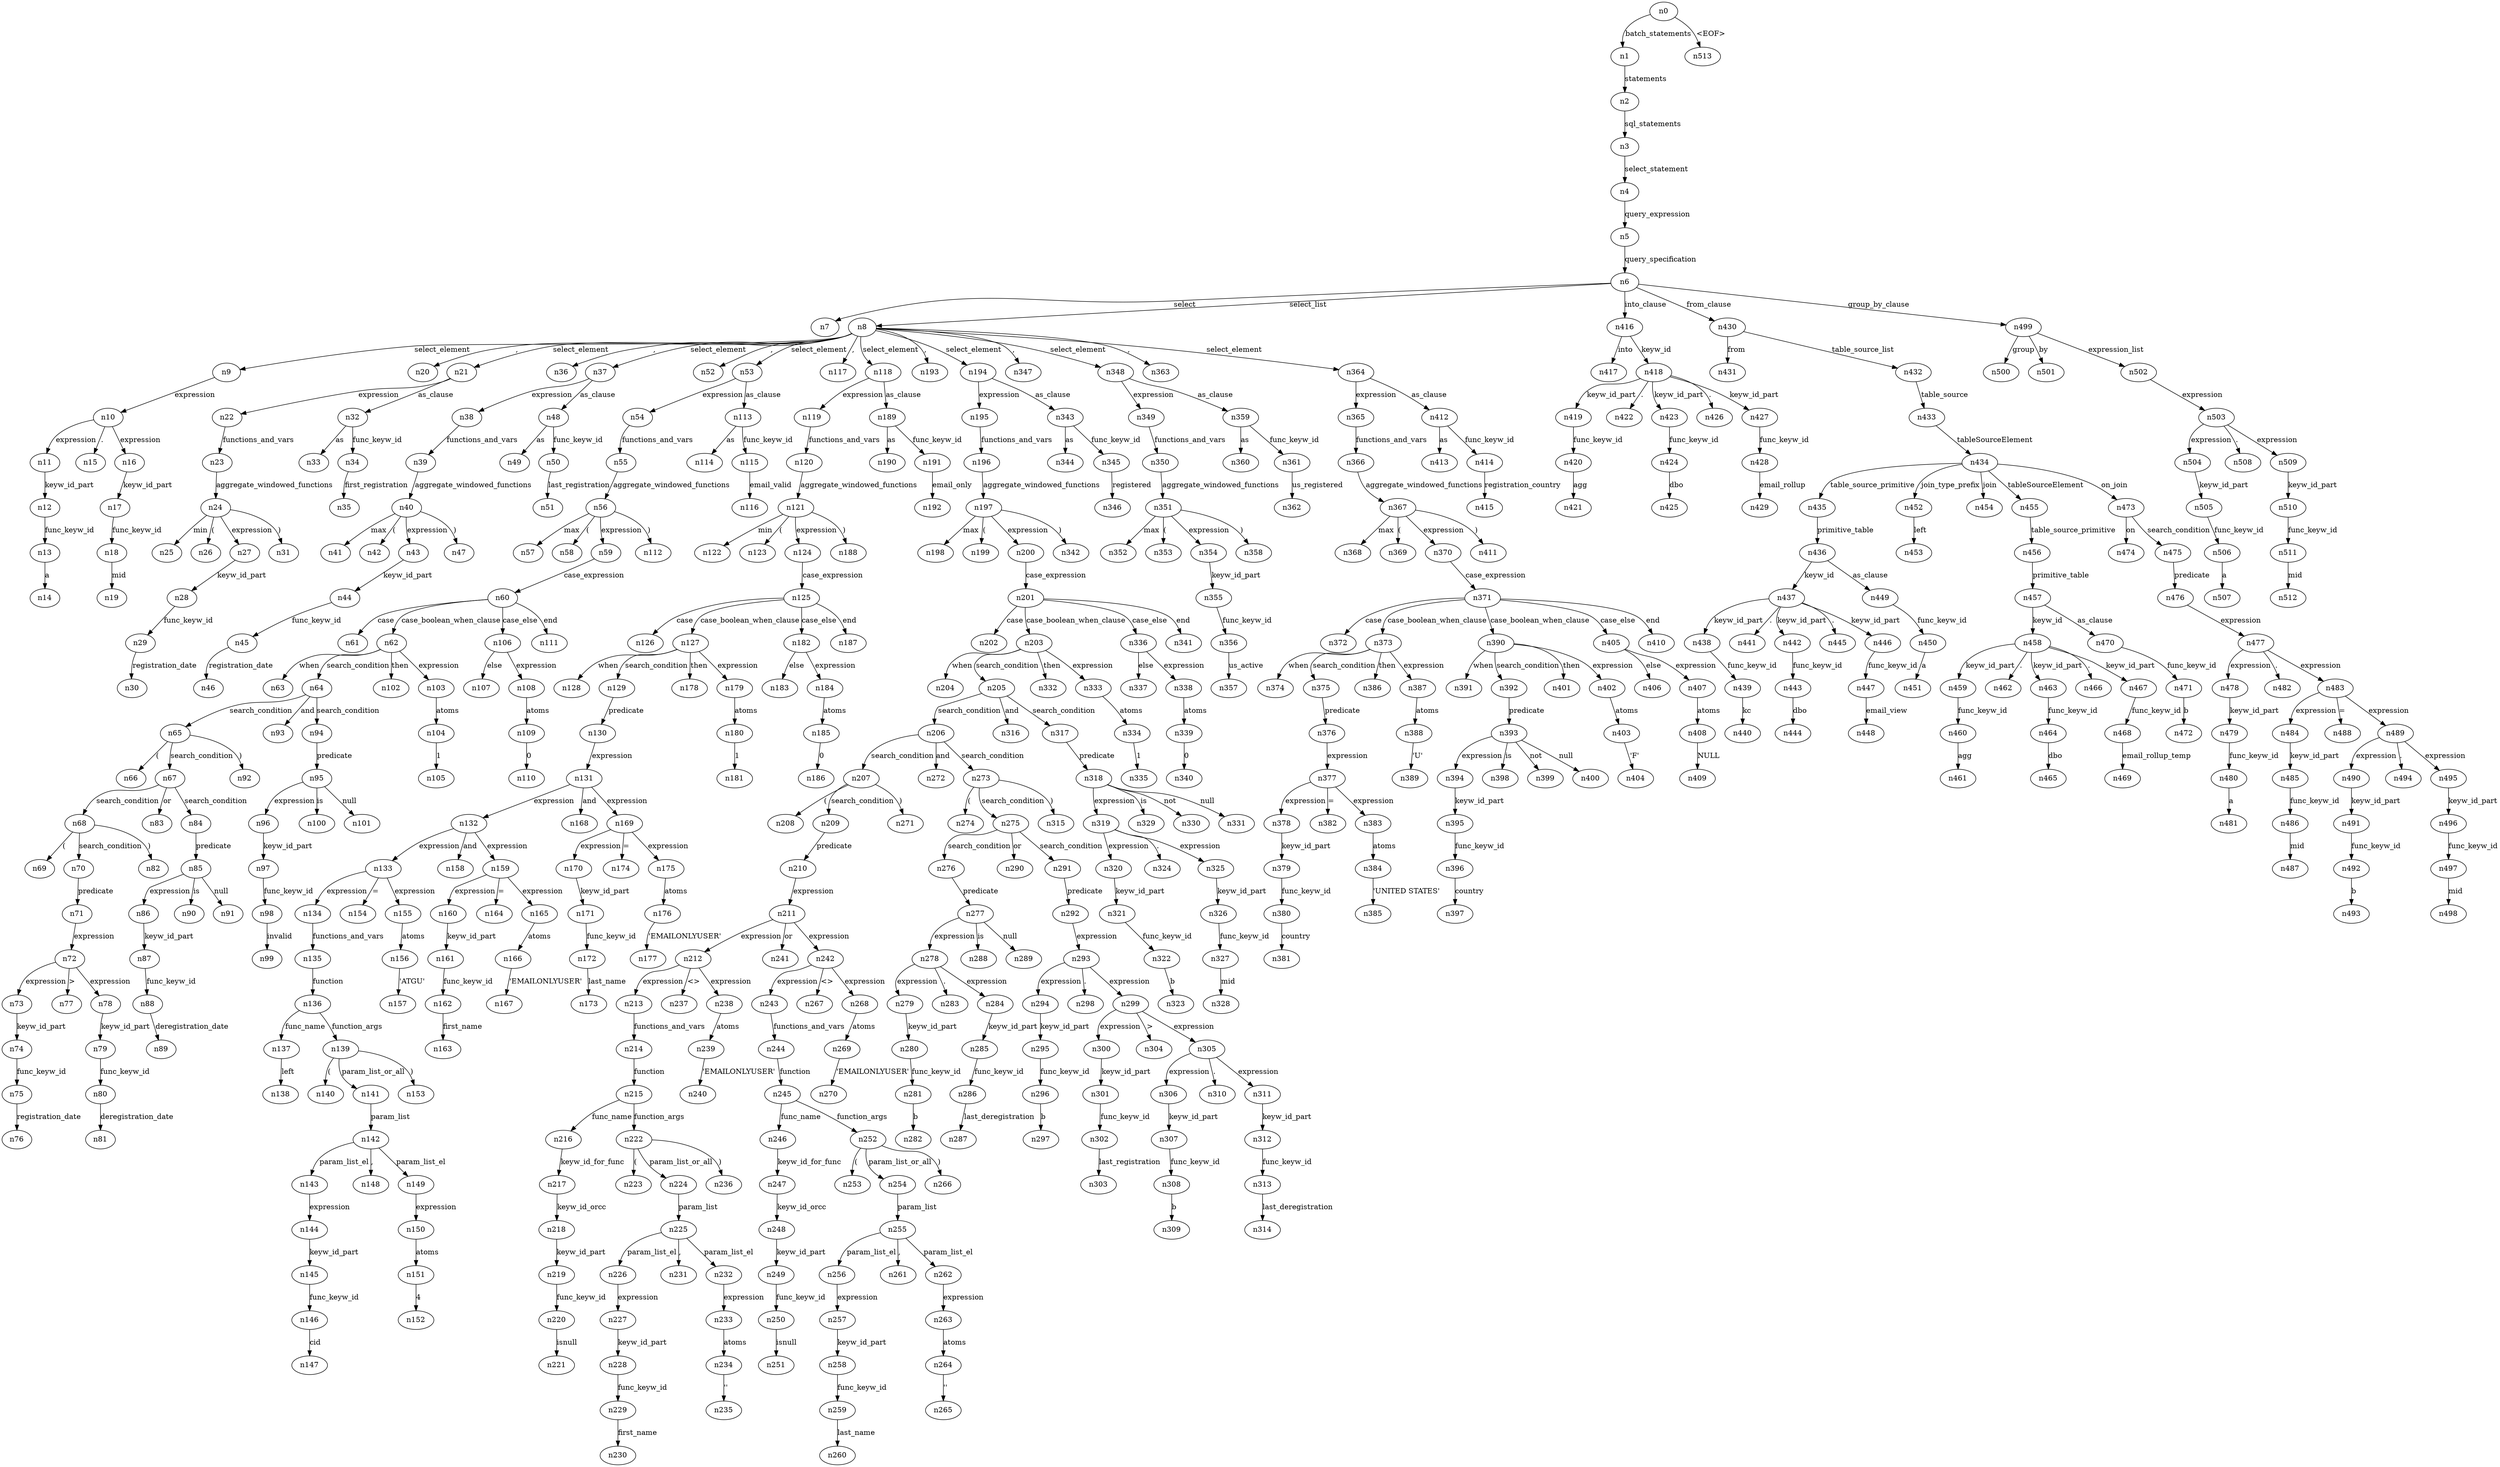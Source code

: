 digraph ParseTree {
  n0 -> n1 [label="batch_statements"];
  n1 -> n2 [label="statements"];
  n2 -> n3 [label="sql_statements"];
  n3 -> n4 [label="select_statement"];
  n4 -> n5 [label="query_expression"];
  n5 -> n6 [label="query_specification"];
  n6 -> n7 [label="select"];
  n6 -> n8 [label="select_list"];
  n8 -> n9 [label="select_element"];
  n9 -> n10 [label="expression"];
  n10 -> n11 [label="expression"];
  n11 -> n12 [label="keyw_id_part"];
  n12 -> n13 [label="func_keyw_id"];
  n13 -> n14 [label="a"];
  n10 -> n15 [label="."];
  n10 -> n16 [label="expression"];
  n16 -> n17 [label="keyw_id_part"];
  n17 -> n18 [label="func_keyw_id"];
  n18 -> n19 [label="mid"];
  n8 -> n20 [label=","];
  n8 -> n21 [label="select_element"];
  n21 -> n22 [label="expression"];
  n22 -> n23 [label="functions_and_vars"];
  n23 -> n24 [label="aggregate_windowed_functions"];
  n24 -> n25 [label="min"];
  n24 -> n26 [label="("];
  n24 -> n27 [label="expression"];
  n27 -> n28 [label="keyw_id_part"];
  n28 -> n29 [label="func_keyw_id"];
  n29 -> n30 [label="registration_date"];
  n24 -> n31 [label=")"];
  n21 -> n32 [label="as_clause"];
  n32 -> n33 [label="as"];
  n32 -> n34 [label="func_keyw_id"];
  n34 -> n35 [label="first_registration"];
  n8 -> n36 [label=","];
  n8 -> n37 [label="select_element"];
  n37 -> n38 [label="expression"];
  n38 -> n39 [label="functions_and_vars"];
  n39 -> n40 [label="aggregate_windowed_functions"];
  n40 -> n41 [label="max"];
  n40 -> n42 [label="("];
  n40 -> n43 [label="expression"];
  n43 -> n44 [label="keyw_id_part"];
  n44 -> n45 [label="func_keyw_id"];
  n45 -> n46 [label="registration_date"];
  n40 -> n47 [label=")"];
  n37 -> n48 [label="as_clause"];
  n48 -> n49 [label="as"];
  n48 -> n50 [label="func_keyw_id"];
  n50 -> n51 [label="last_registration"];
  n8 -> n52 [label=","];
  n8 -> n53 [label="select_element"];
  n53 -> n54 [label="expression"];
  n54 -> n55 [label="functions_and_vars"];
  n55 -> n56 [label="aggregate_windowed_functions"];
  n56 -> n57 [label="max"];
  n56 -> n58 [label="("];
  n56 -> n59 [label="expression"];
  n59 -> n60 [label="case_expression"];
  n60 -> n61 [label="case"];
  n60 -> n62 [label="case_boolean_when_clause"];
  n62 -> n63 [label="when"];
  n62 -> n64 [label="search_condition"];
  n64 -> n65 [label="search_condition"];
  n65 -> n66 [label="("];
  n65 -> n67 [label="search_condition"];
  n67 -> n68 [label="search_condition"];
  n68 -> n69 [label="("];
  n68 -> n70 [label="search_condition"];
  n70 -> n71 [label="predicate"];
  n71 -> n72 [label="expression"];
  n72 -> n73 [label="expression"];
  n73 -> n74 [label="keyw_id_part"];
  n74 -> n75 [label="func_keyw_id"];
  n75 -> n76 [label="registration_date"];
  n72 -> n77 [label=">"];
  n72 -> n78 [label="expression"];
  n78 -> n79 [label="keyw_id_part"];
  n79 -> n80 [label="func_keyw_id"];
  n80 -> n81 [label="deregistration_date"];
  n68 -> n82 [label=")"];
  n67 -> n83 [label="or"];
  n67 -> n84 [label="search_condition"];
  n84 -> n85 [label="predicate"];
  n85 -> n86 [label="expression"];
  n86 -> n87 [label="keyw_id_part"];
  n87 -> n88 [label="func_keyw_id"];
  n88 -> n89 [label="deregistration_date"];
  n85 -> n90 [label="is"];
  n85 -> n91 [label="null"];
  n65 -> n92 [label=")"];
  n64 -> n93 [label="and"];
  n64 -> n94 [label="search_condition"];
  n94 -> n95 [label="predicate"];
  n95 -> n96 [label="expression"];
  n96 -> n97 [label="keyw_id_part"];
  n97 -> n98 [label="func_keyw_id"];
  n98 -> n99 [label="invalid"];
  n95 -> n100 [label="is"];
  n95 -> n101 [label="null"];
  n62 -> n102 [label="then"];
  n62 -> n103 [label="expression"];
  n103 -> n104 [label="atoms"];
  n104 -> n105 [label="1"];
  n60 -> n106 [label="case_else"];
  n106 -> n107 [label="else"];
  n106 -> n108 [label="expression"];
  n108 -> n109 [label="atoms"];
  n109 -> n110 [label="0"];
  n60 -> n111 [label="end"];
  n56 -> n112 [label=")"];
  n53 -> n113 [label="as_clause"];
  n113 -> n114 [label="as"];
  n113 -> n115 [label="func_keyw_id"];
  n115 -> n116 [label="email_valid"];
  n8 -> n117 [label=","];
  n8 -> n118 [label="select_element"];
  n118 -> n119 [label="expression"];
  n119 -> n120 [label="functions_and_vars"];
  n120 -> n121 [label="aggregate_windowed_functions"];
  n121 -> n122 [label="min"];
  n121 -> n123 [label="("];
  n121 -> n124 [label="expression"];
  n124 -> n125 [label="case_expression"];
  n125 -> n126 [label="case"];
  n125 -> n127 [label="case_boolean_when_clause"];
  n127 -> n128 [label="when"];
  n127 -> n129 [label="search_condition"];
  n129 -> n130 [label="predicate"];
  n130 -> n131 [label="expression"];
  n131 -> n132 [label="expression"];
  n132 -> n133 [label="expression"];
  n133 -> n134 [label="expression"];
  n134 -> n135 [label="functions_and_vars"];
  n135 -> n136 [label="function"];
  n136 -> n137 [label="func_name"];
  n137 -> n138 [label="left"];
  n136 -> n139 [label="function_args"];
  n139 -> n140 [label="("];
  n139 -> n141 [label="param_list_or_all"];
  n141 -> n142 [label="param_list"];
  n142 -> n143 [label="param_list_el"];
  n143 -> n144 [label="expression"];
  n144 -> n145 [label="keyw_id_part"];
  n145 -> n146 [label="func_keyw_id"];
  n146 -> n147 [label="cid"];
  n142 -> n148 [label=","];
  n142 -> n149 [label="param_list_el"];
  n149 -> n150 [label="expression"];
  n150 -> n151 [label="atoms"];
  n151 -> n152 [label="4"];
  n139 -> n153 [label=")"];
  n133 -> n154 [label="="];
  n133 -> n155 [label="expression"];
  n155 -> n156 [label="atoms"];
  n156 -> n157 [label="'ATGU'"];
  n132 -> n158 [label="and"];
  n132 -> n159 [label="expression"];
  n159 -> n160 [label="expression"];
  n160 -> n161 [label="keyw_id_part"];
  n161 -> n162 [label="func_keyw_id"];
  n162 -> n163 [label="first_name"];
  n159 -> n164 [label="="];
  n159 -> n165 [label="expression"];
  n165 -> n166 [label="atoms"];
  n166 -> n167 [label="'EMAILONLYUSER'"];
  n131 -> n168 [label="and"];
  n131 -> n169 [label="expression"];
  n169 -> n170 [label="expression"];
  n170 -> n171 [label="keyw_id_part"];
  n171 -> n172 [label="func_keyw_id"];
  n172 -> n173 [label="last_name"];
  n169 -> n174 [label="="];
  n169 -> n175 [label="expression"];
  n175 -> n176 [label="atoms"];
  n176 -> n177 [label="'EMAILONLYUSER'"];
  n127 -> n178 [label="then"];
  n127 -> n179 [label="expression"];
  n179 -> n180 [label="atoms"];
  n180 -> n181 [label="1"];
  n125 -> n182 [label="case_else"];
  n182 -> n183 [label="else"];
  n182 -> n184 [label="expression"];
  n184 -> n185 [label="atoms"];
  n185 -> n186 [label="0"];
  n125 -> n187 [label="end"];
  n121 -> n188 [label=")"];
  n118 -> n189 [label="as_clause"];
  n189 -> n190 [label="as"];
  n189 -> n191 [label="func_keyw_id"];
  n191 -> n192 [label="email_only"];
  n8 -> n193 [label=","];
  n8 -> n194 [label="select_element"];
  n194 -> n195 [label="expression"];
  n195 -> n196 [label="functions_and_vars"];
  n196 -> n197 [label="aggregate_windowed_functions"];
  n197 -> n198 [label="max"];
  n197 -> n199 [label="("];
  n197 -> n200 [label="expression"];
  n200 -> n201 [label="case_expression"];
  n201 -> n202 [label="case"];
  n201 -> n203 [label="case_boolean_when_clause"];
  n203 -> n204 [label="when"];
  n203 -> n205 [label="search_condition"];
  n205 -> n206 [label="search_condition"];
  n206 -> n207 [label="search_condition"];
  n207 -> n208 [label="("];
  n207 -> n209 [label="search_condition"];
  n209 -> n210 [label="predicate"];
  n210 -> n211 [label="expression"];
  n211 -> n212 [label="expression"];
  n212 -> n213 [label="expression"];
  n213 -> n214 [label="functions_and_vars"];
  n214 -> n215 [label="function"];
  n215 -> n216 [label="func_name"];
  n216 -> n217 [label="keyw_id_for_func"];
  n217 -> n218 [label="keyw_id_orcc"];
  n218 -> n219 [label="keyw_id_part"];
  n219 -> n220 [label="func_keyw_id"];
  n220 -> n221 [label="isnull"];
  n215 -> n222 [label="function_args"];
  n222 -> n223 [label="("];
  n222 -> n224 [label="param_list_or_all"];
  n224 -> n225 [label="param_list"];
  n225 -> n226 [label="param_list_el"];
  n226 -> n227 [label="expression"];
  n227 -> n228 [label="keyw_id_part"];
  n228 -> n229 [label="func_keyw_id"];
  n229 -> n230 [label="first_name"];
  n225 -> n231 [label=","];
  n225 -> n232 [label="param_list_el"];
  n232 -> n233 [label="expression"];
  n233 -> n234 [label="atoms"];
  n234 -> n235 [label="''"];
  n222 -> n236 [label=")"];
  n212 -> n237 [label="<>"];
  n212 -> n238 [label="expression"];
  n238 -> n239 [label="atoms"];
  n239 -> n240 [label="'EMAILONLYUSER'"];
  n211 -> n241 [label="or"];
  n211 -> n242 [label="expression"];
  n242 -> n243 [label="expression"];
  n243 -> n244 [label="functions_and_vars"];
  n244 -> n245 [label="function"];
  n245 -> n246 [label="func_name"];
  n246 -> n247 [label="keyw_id_for_func"];
  n247 -> n248 [label="keyw_id_orcc"];
  n248 -> n249 [label="keyw_id_part"];
  n249 -> n250 [label="func_keyw_id"];
  n250 -> n251 [label="isnull"];
  n245 -> n252 [label="function_args"];
  n252 -> n253 [label="("];
  n252 -> n254 [label="param_list_or_all"];
  n254 -> n255 [label="param_list"];
  n255 -> n256 [label="param_list_el"];
  n256 -> n257 [label="expression"];
  n257 -> n258 [label="keyw_id_part"];
  n258 -> n259 [label="func_keyw_id"];
  n259 -> n260 [label="last_name"];
  n255 -> n261 [label=","];
  n255 -> n262 [label="param_list_el"];
  n262 -> n263 [label="expression"];
  n263 -> n264 [label="atoms"];
  n264 -> n265 [label="''"];
  n252 -> n266 [label=")"];
  n242 -> n267 [label="<>"];
  n242 -> n268 [label="expression"];
  n268 -> n269 [label="atoms"];
  n269 -> n270 [label="'EMAILONLYUSER'"];
  n207 -> n271 [label=")"];
  n206 -> n272 [label="and"];
  n206 -> n273 [label="search_condition"];
  n273 -> n274 [label="("];
  n273 -> n275 [label="search_condition"];
  n275 -> n276 [label="search_condition"];
  n276 -> n277 [label="predicate"];
  n277 -> n278 [label="expression"];
  n278 -> n279 [label="expression"];
  n279 -> n280 [label="keyw_id_part"];
  n280 -> n281 [label="func_keyw_id"];
  n281 -> n282 [label="b"];
  n278 -> n283 [label="."];
  n278 -> n284 [label="expression"];
  n284 -> n285 [label="keyw_id_part"];
  n285 -> n286 [label="func_keyw_id"];
  n286 -> n287 [label="last_deregistration"];
  n277 -> n288 [label="is"];
  n277 -> n289 [label="null"];
  n275 -> n290 [label="or"];
  n275 -> n291 [label="search_condition"];
  n291 -> n292 [label="predicate"];
  n292 -> n293 [label="expression"];
  n293 -> n294 [label="expression"];
  n294 -> n295 [label="keyw_id_part"];
  n295 -> n296 [label="func_keyw_id"];
  n296 -> n297 [label="b"];
  n293 -> n298 [label="."];
  n293 -> n299 [label="expression"];
  n299 -> n300 [label="expression"];
  n300 -> n301 [label="keyw_id_part"];
  n301 -> n302 [label="func_keyw_id"];
  n302 -> n303 [label="last_registration"];
  n299 -> n304 [label=">"];
  n299 -> n305 [label="expression"];
  n305 -> n306 [label="expression"];
  n306 -> n307 [label="keyw_id_part"];
  n307 -> n308 [label="func_keyw_id"];
  n308 -> n309 [label="b"];
  n305 -> n310 [label="."];
  n305 -> n311 [label="expression"];
  n311 -> n312 [label="keyw_id_part"];
  n312 -> n313 [label="func_keyw_id"];
  n313 -> n314 [label="last_deregistration"];
  n273 -> n315 [label=")"];
  n205 -> n316 [label="and"];
  n205 -> n317 [label="search_condition"];
  n317 -> n318 [label="predicate"];
  n318 -> n319 [label="expression"];
  n319 -> n320 [label="expression"];
  n320 -> n321 [label="keyw_id_part"];
  n321 -> n322 [label="func_keyw_id"];
  n322 -> n323 [label="b"];
  n319 -> n324 [label="."];
  n319 -> n325 [label="expression"];
  n325 -> n326 [label="keyw_id_part"];
  n326 -> n327 [label="func_keyw_id"];
  n327 -> n328 [label="mid"];
  n318 -> n329 [label="is"];
  n318 -> n330 [label="not"];
  n318 -> n331 [label="null"];
  n203 -> n332 [label="then"];
  n203 -> n333 [label="expression"];
  n333 -> n334 [label="atoms"];
  n334 -> n335 [label="1"];
  n201 -> n336 [label="case_else"];
  n336 -> n337 [label="else"];
  n336 -> n338 [label="expression"];
  n338 -> n339 [label="atoms"];
  n339 -> n340 [label="0"];
  n201 -> n341 [label="end"];
  n197 -> n342 [label=")"];
  n194 -> n343 [label="as_clause"];
  n343 -> n344 [label="as"];
  n343 -> n345 [label="func_keyw_id"];
  n345 -> n346 [label="registered"];
  n8 -> n347 [label=","];
  n8 -> n348 [label="select_element"];
  n348 -> n349 [label="expression"];
  n349 -> n350 [label="functions_and_vars"];
  n350 -> n351 [label="aggregate_windowed_functions"];
  n351 -> n352 [label="max"];
  n351 -> n353 [label="("];
  n351 -> n354 [label="expression"];
  n354 -> n355 [label="keyw_id_part"];
  n355 -> n356 [label="func_keyw_id"];
  n356 -> n357 [label="us_active"];
  n351 -> n358 [label=")"];
  n348 -> n359 [label="as_clause"];
  n359 -> n360 [label="as"];
  n359 -> n361 [label="func_keyw_id"];
  n361 -> n362 [label="us_registered"];
  n8 -> n363 [label=","];
  n8 -> n364 [label="select_element"];
  n364 -> n365 [label="expression"];
  n365 -> n366 [label="functions_and_vars"];
  n366 -> n367 [label="aggregate_windowed_functions"];
  n367 -> n368 [label="max"];
  n367 -> n369 [label="("];
  n367 -> n370 [label="expression"];
  n370 -> n371 [label="case_expression"];
  n371 -> n372 [label="case"];
  n371 -> n373 [label="case_boolean_when_clause"];
  n373 -> n374 [label="when"];
  n373 -> n375 [label="search_condition"];
  n375 -> n376 [label="predicate"];
  n376 -> n377 [label="expression"];
  n377 -> n378 [label="expression"];
  n378 -> n379 [label="keyw_id_part"];
  n379 -> n380 [label="func_keyw_id"];
  n380 -> n381 [label="country"];
  n377 -> n382 [label="="];
  n377 -> n383 [label="expression"];
  n383 -> n384 [label="atoms"];
  n384 -> n385 [label="'UNITED STATES'"];
  n373 -> n386 [label="then"];
  n373 -> n387 [label="expression"];
  n387 -> n388 [label="atoms"];
  n388 -> n389 [label="'U'"];
  n371 -> n390 [label="case_boolean_when_clause"];
  n390 -> n391 [label="when"];
  n390 -> n392 [label="search_condition"];
  n392 -> n393 [label="predicate"];
  n393 -> n394 [label="expression"];
  n394 -> n395 [label="keyw_id_part"];
  n395 -> n396 [label="func_keyw_id"];
  n396 -> n397 [label="country"];
  n393 -> n398 [label="is"];
  n393 -> n399 [label="not"];
  n393 -> n400 [label="null"];
  n390 -> n401 [label="then"];
  n390 -> n402 [label="expression"];
  n402 -> n403 [label="atoms"];
  n403 -> n404 [label="'F'"];
  n371 -> n405 [label="case_else"];
  n405 -> n406 [label="else"];
  n405 -> n407 [label="expression"];
  n407 -> n408 [label="atoms"];
  n408 -> n409 [label="NULL"];
  n371 -> n410 [label="end"];
  n367 -> n411 [label=")"];
  n364 -> n412 [label="as_clause"];
  n412 -> n413 [label="as"];
  n412 -> n414 [label="func_keyw_id"];
  n414 -> n415 [label="registration_country"];
  n6 -> n416 [label="into_clause"];
  n416 -> n417 [label="into"];
  n416 -> n418 [label="keyw_id"];
  n418 -> n419 [label="keyw_id_part"];
  n419 -> n420 [label="func_keyw_id"];
  n420 -> n421 [label="agg"];
  n418 -> n422 [label="."];
  n418 -> n423 [label="keyw_id_part"];
  n423 -> n424 [label="func_keyw_id"];
  n424 -> n425 [label="dbo"];
  n418 -> n426 [label="."];
  n418 -> n427 [label="keyw_id_part"];
  n427 -> n428 [label="func_keyw_id"];
  n428 -> n429 [label="email_rollup"];
  n6 -> n430 [label="from_clause"];
  n430 -> n431 [label="from"];
  n430 -> n432 [label="table_source_list"];
  n432 -> n433 [label="table_source"];
  n433 -> n434 [label="tableSourceElement"];
  n434 -> n435 [label="table_source_primitive"];
  n435 -> n436 [label="primitive_table"];
  n436 -> n437 [label="keyw_id"];
  n437 -> n438 [label="keyw_id_part"];
  n438 -> n439 [label="func_keyw_id"];
  n439 -> n440 [label="kc"];
  n437 -> n441 [label="."];
  n437 -> n442 [label="keyw_id_part"];
  n442 -> n443 [label="func_keyw_id"];
  n443 -> n444 [label="dbo"];
  n437 -> n445 [label="."];
  n437 -> n446 [label="keyw_id_part"];
  n446 -> n447 [label="func_keyw_id"];
  n447 -> n448 [label="email_view"];
  n436 -> n449 [label="as_clause"];
  n449 -> n450 [label="func_keyw_id"];
  n450 -> n451 [label="a"];
  n434 -> n452 [label="join_type_prefix"];
  n452 -> n453 [label="left"];
  n434 -> n454 [label="join"];
  n434 -> n455 [label="tableSourceElement"];
  n455 -> n456 [label="table_source_primitive"];
  n456 -> n457 [label="primitive_table"];
  n457 -> n458 [label="keyw_id"];
  n458 -> n459 [label="keyw_id_part"];
  n459 -> n460 [label="func_keyw_id"];
  n460 -> n461 [label="agg"];
  n458 -> n462 [label="."];
  n458 -> n463 [label="keyw_id_part"];
  n463 -> n464 [label="func_keyw_id"];
  n464 -> n465 [label="dbo"];
  n458 -> n466 [label="."];
  n458 -> n467 [label="keyw_id_part"];
  n467 -> n468 [label="func_keyw_id"];
  n468 -> n469 [label="email_rollup_temp"];
  n457 -> n470 [label="as_clause"];
  n470 -> n471 [label="func_keyw_id"];
  n471 -> n472 [label="b"];
  n434 -> n473 [label="on_join"];
  n473 -> n474 [label="on"];
  n473 -> n475 [label="search_condition"];
  n475 -> n476 [label="predicate"];
  n476 -> n477 [label="expression"];
  n477 -> n478 [label="expression"];
  n478 -> n479 [label="keyw_id_part"];
  n479 -> n480 [label="func_keyw_id"];
  n480 -> n481 [label="a"];
  n477 -> n482 [label="."];
  n477 -> n483 [label="expression"];
  n483 -> n484 [label="expression"];
  n484 -> n485 [label="keyw_id_part"];
  n485 -> n486 [label="func_keyw_id"];
  n486 -> n487 [label="mid"];
  n483 -> n488 [label="="];
  n483 -> n489 [label="expression"];
  n489 -> n490 [label="expression"];
  n490 -> n491 [label="keyw_id_part"];
  n491 -> n492 [label="func_keyw_id"];
  n492 -> n493 [label="b"];
  n489 -> n494 [label="."];
  n489 -> n495 [label="expression"];
  n495 -> n496 [label="keyw_id_part"];
  n496 -> n497 [label="func_keyw_id"];
  n497 -> n498 [label="mid"];
  n6 -> n499 [label="group_by_clause"];
  n499 -> n500 [label="group"];
  n499 -> n501 [label="by"];
  n499 -> n502 [label="expression_list"];
  n502 -> n503 [label="expression"];
  n503 -> n504 [label="expression"];
  n504 -> n505 [label="keyw_id_part"];
  n505 -> n506 [label="func_keyw_id"];
  n506 -> n507 [label="a"];
  n503 -> n508 [label="."];
  n503 -> n509 [label="expression"];
  n509 -> n510 [label="keyw_id_part"];
  n510 -> n511 [label="func_keyw_id"];
  n511 -> n512 [label="mid"];
  n0 -> n513 [label="<EOF>"];
}
